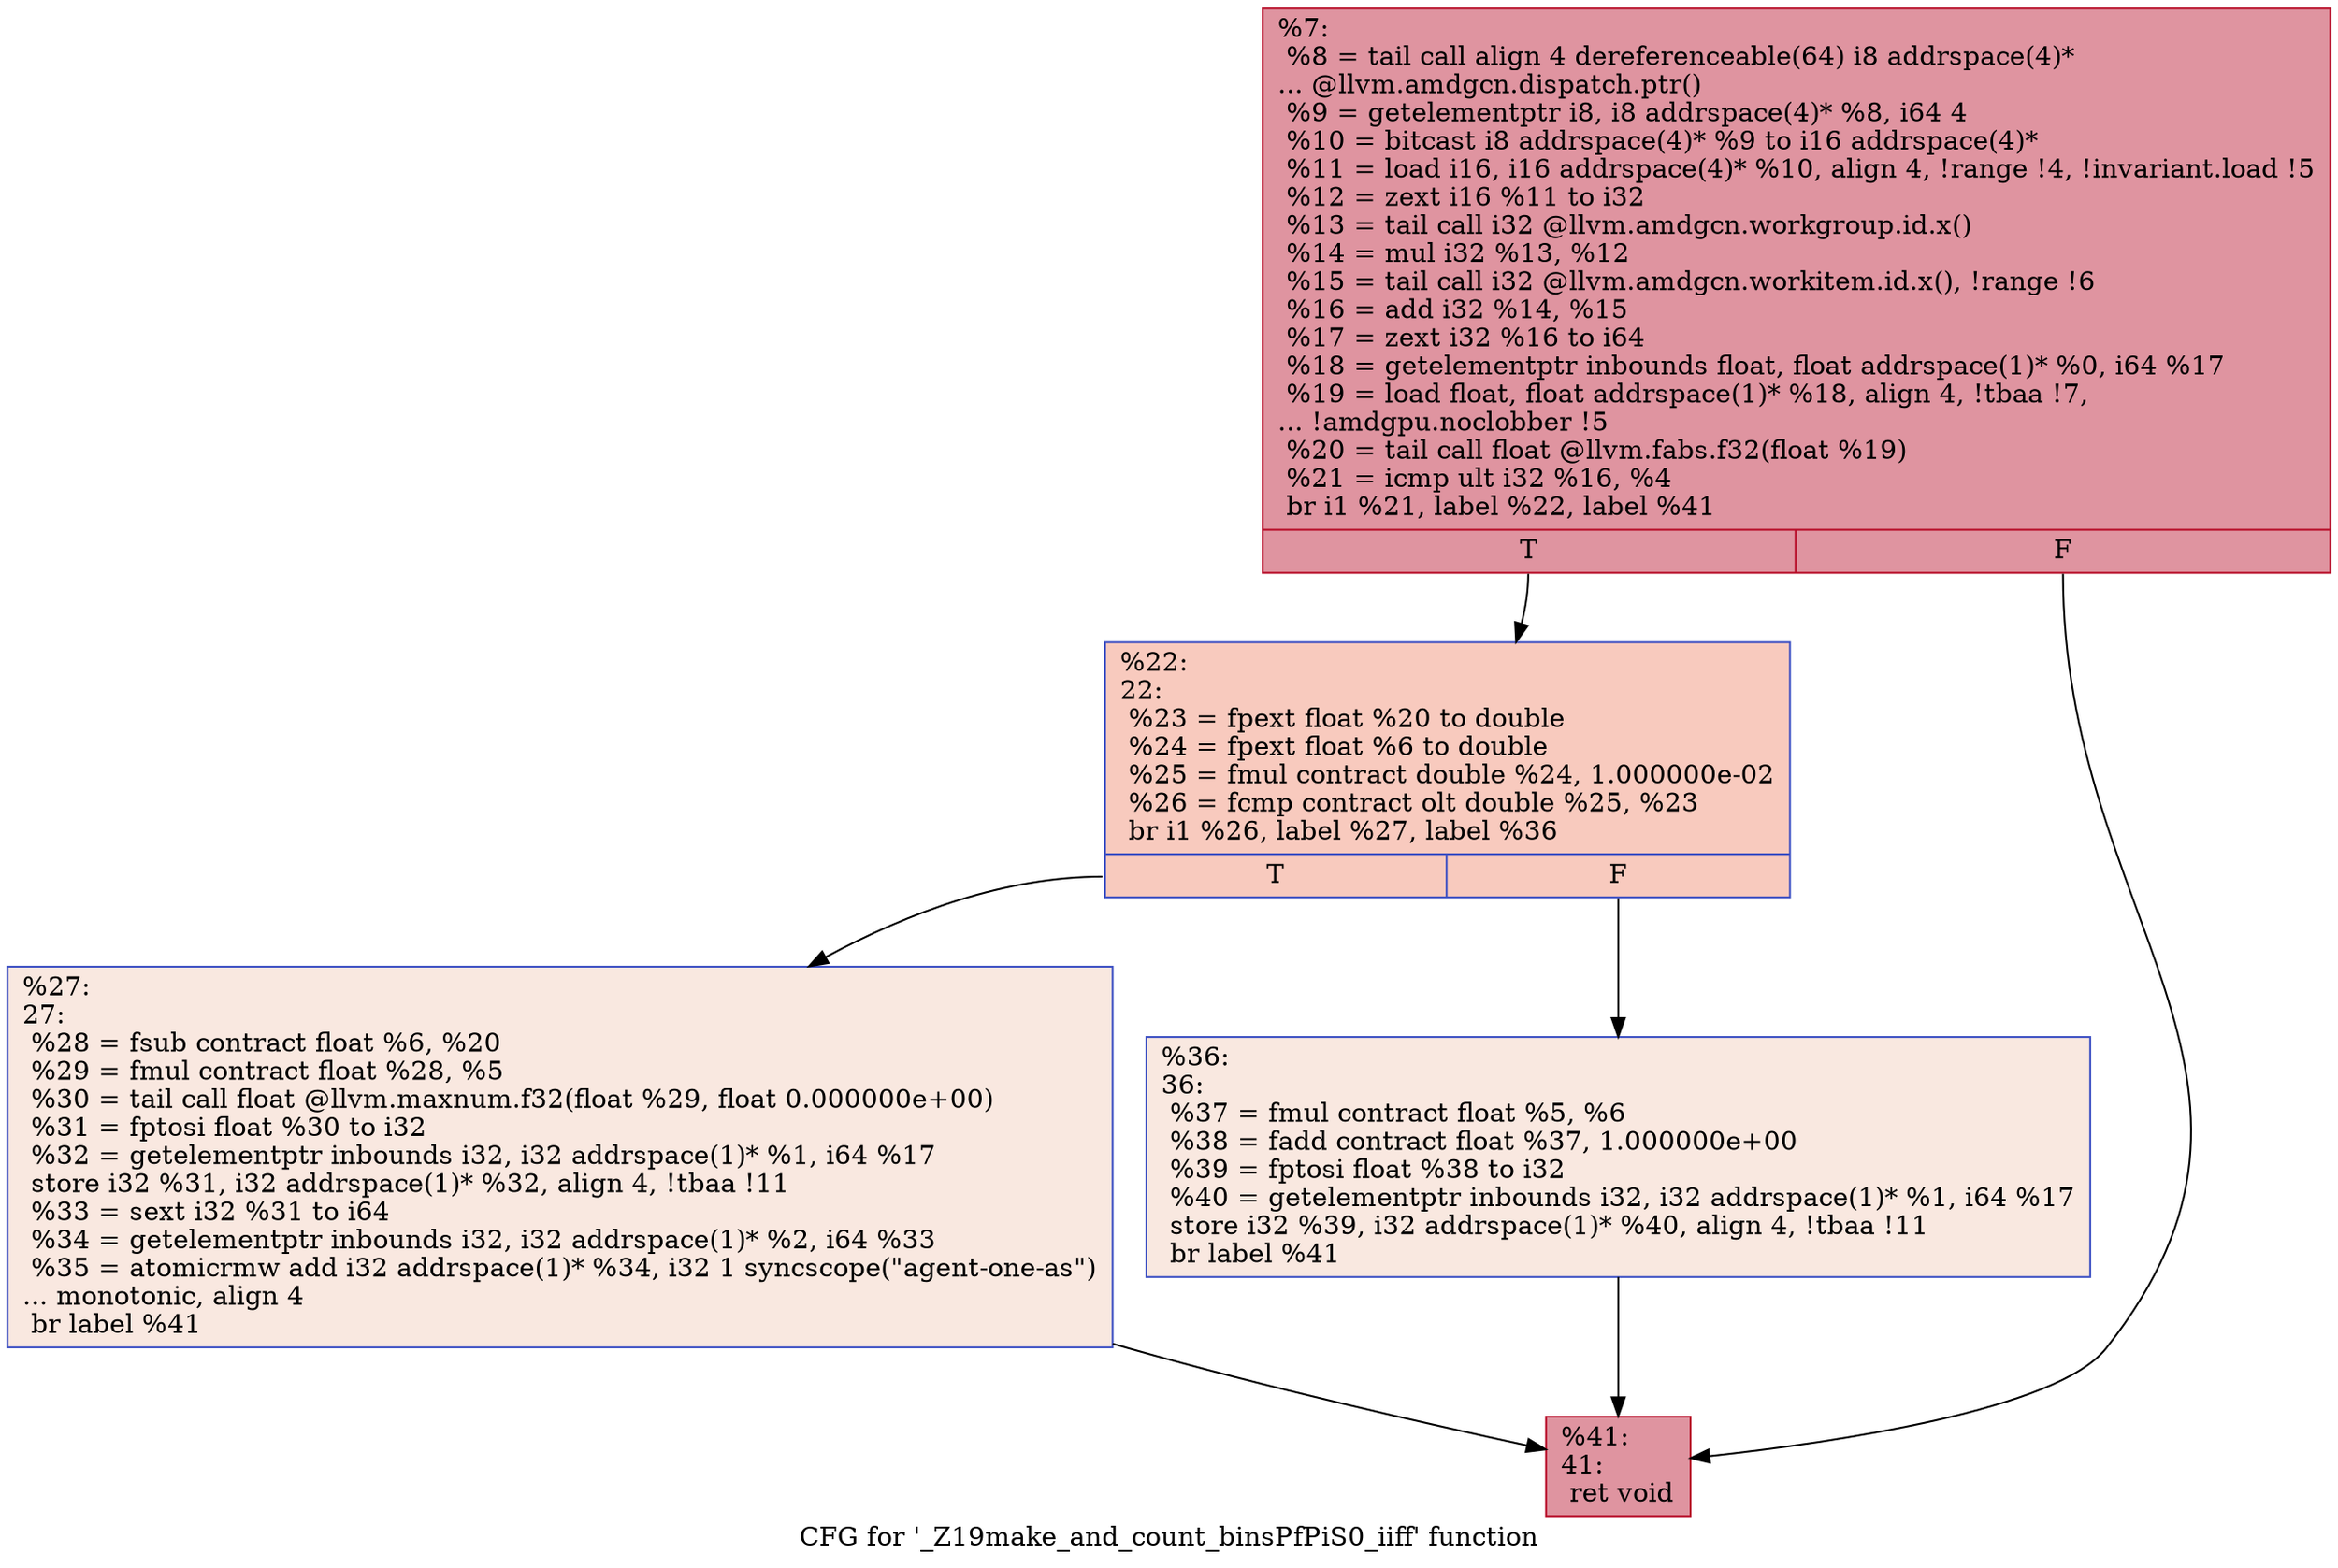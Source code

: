 digraph "CFG for '_Z19make_and_count_binsPfPiS0_iiff' function" {
	label="CFG for '_Z19make_and_count_binsPfPiS0_iiff' function";

	Node0x57636b0 [shape=record,color="#b70d28ff", style=filled, fillcolor="#b70d2870",label="{%7:\l  %8 = tail call align 4 dereferenceable(64) i8 addrspace(4)*\l... @llvm.amdgcn.dispatch.ptr()\l  %9 = getelementptr i8, i8 addrspace(4)* %8, i64 4\l  %10 = bitcast i8 addrspace(4)* %9 to i16 addrspace(4)*\l  %11 = load i16, i16 addrspace(4)* %10, align 4, !range !4, !invariant.load !5\l  %12 = zext i16 %11 to i32\l  %13 = tail call i32 @llvm.amdgcn.workgroup.id.x()\l  %14 = mul i32 %13, %12\l  %15 = tail call i32 @llvm.amdgcn.workitem.id.x(), !range !6\l  %16 = add i32 %14, %15\l  %17 = zext i32 %16 to i64\l  %18 = getelementptr inbounds float, float addrspace(1)* %0, i64 %17\l  %19 = load float, float addrspace(1)* %18, align 4, !tbaa !7,\l... !amdgpu.noclobber !5\l  %20 = tail call float @llvm.fabs.f32(float %19)\l  %21 = icmp ult i32 %16, %4\l  br i1 %21, label %22, label %41\l|{<s0>T|<s1>F}}"];
	Node0x57636b0:s0 -> Node0x5766170;
	Node0x57636b0:s1 -> Node0x5766200;
	Node0x5766170 [shape=record,color="#3d50c3ff", style=filled, fillcolor="#ef886b70",label="{%22:\l22:                                               \l  %23 = fpext float %20 to double\l  %24 = fpext float %6 to double\l  %25 = fmul contract double %24, 1.000000e-02\l  %26 = fcmp contract olt double %25, %23\l  br i1 %26, label %27, label %36\l|{<s0>T|<s1>F}}"];
	Node0x5766170:s0 -> Node0x5766f50;
	Node0x5766170:s1 -> Node0x5766fe0;
	Node0x5766f50 [shape=record,color="#3d50c3ff", style=filled, fillcolor="#f1ccb870",label="{%27:\l27:                                               \l  %28 = fsub contract float %6, %20\l  %29 = fmul contract float %28, %5\l  %30 = tail call float @llvm.maxnum.f32(float %29, float 0.000000e+00)\l  %31 = fptosi float %30 to i32\l  %32 = getelementptr inbounds i32, i32 addrspace(1)* %1, i64 %17\l  store i32 %31, i32 addrspace(1)* %32, align 4, !tbaa !11\l  %33 = sext i32 %31 to i64\l  %34 = getelementptr inbounds i32, i32 addrspace(1)* %2, i64 %33\l  %35 = atomicrmw add i32 addrspace(1)* %34, i32 1 syncscope(\"agent-one-as\")\l... monotonic, align 4\l  br label %41\l}"];
	Node0x5766f50 -> Node0x5766200;
	Node0x5766fe0 [shape=record,color="#3d50c3ff", style=filled, fillcolor="#f1ccb870",label="{%36:\l36:                                               \l  %37 = fmul contract float %5, %6\l  %38 = fadd contract float %37, 1.000000e+00\l  %39 = fptosi float %38 to i32\l  %40 = getelementptr inbounds i32, i32 addrspace(1)* %1, i64 %17\l  store i32 %39, i32 addrspace(1)* %40, align 4, !tbaa !11\l  br label %41\l}"];
	Node0x5766fe0 -> Node0x5766200;
	Node0x5766200 [shape=record,color="#b70d28ff", style=filled, fillcolor="#b70d2870",label="{%41:\l41:                                               \l  ret void\l}"];
}
